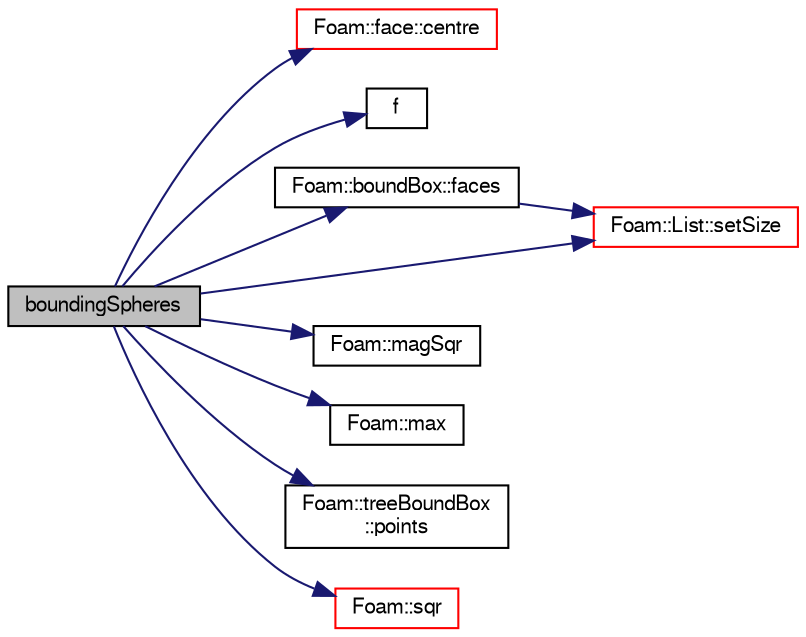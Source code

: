 digraph "boundingSpheres"
{
  bgcolor="transparent";
  edge [fontname="FreeSans",fontsize="10",labelfontname="FreeSans",labelfontsize="10"];
  node [fontname="FreeSans",fontsize="10",shape=record];
  rankdir="LR";
  Node1 [label="boundingSpheres",height=0.2,width=0.4,color="black", fillcolor="grey75", style="filled" fontcolor="black"];
  Node1 -> Node2 [color="midnightblue",fontsize="10",style="solid",fontname="FreeSans"];
  Node2 [label="Foam::face::centre",height=0.2,width=0.4,color="red",URL="$a00693.html#ae686335a8e426b97037d6845043b7151",tooltip="Centre point of face. "];
  Node1 -> Node3 [color="midnightblue",fontsize="10",style="solid",fontname="FreeSans"];
  Node3 [label="f",height=0.2,width=0.4,color="black",URL="$a03529.html#a888be93833ac7a23170555c69c690288"];
  Node1 -> Node4 [color="midnightblue",fontsize="10",style="solid",fontname="FreeSans"];
  Node4 [label="Foam::boundBox::faces",height=0.2,width=0.4,color="black",URL="$a00146.html#a71ead990d42034167acc8657c7c23dc3",tooltip="Return faces with correct point order. "];
  Node4 -> Node5 [color="midnightblue",fontsize="10",style="solid",fontname="FreeSans"];
  Node5 [label="Foam::List::setSize",height=0.2,width=0.4,color="red",URL="$a01325.html#aedb985ffeaf1bdbfeccc2a8730405703",tooltip="Reset size of List. "];
  Node1 -> Node6 [color="midnightblue",fontsize="10",style="solid",fontname="FreeSans"];
  Node6 [label="Foam::magSqr",height=0.2,width=0.4,color="black",URL="$a10237.html#ae6fff2c6981e6d9618aa5038e69def6e"];
  Node1 -> Node7 [color="midnightblue",fontsize="10",style="solid",fontname="FreeSans"];
  Node7 [label="Foam::max",height=0.2,width=0.4,color="black",URL="$a10237.html#ac993e906cf2774ae77e666bc24e81733"];
  Node1 -> Node8 [color="midnightblue",fontsize="10",style="solid",fontname="FreeSans"];
  Node8 [label="Foam::treeBoundBox\l::points",height=0.2,width=0.4,color="black",URL="$a02595.html#a02ab6d43a4618415b761ee351284437e",tooltip="Vertex coordinates. In octant coding. "];
  Node1 -> Node5 [color="midnightblue",fontsize="10",style="solid",fontname="FreeSans"];
  Node1 -> Node9 [color="midnightblue",fontsize="10",style="solid",fontname="FreeSans"];
  Node9 [label="Foam::sqr",height=0.2,width=0.4,color="red",URL="$a10237.html#a277dc11c581d53826ab5090b08f3b17b"];
}
